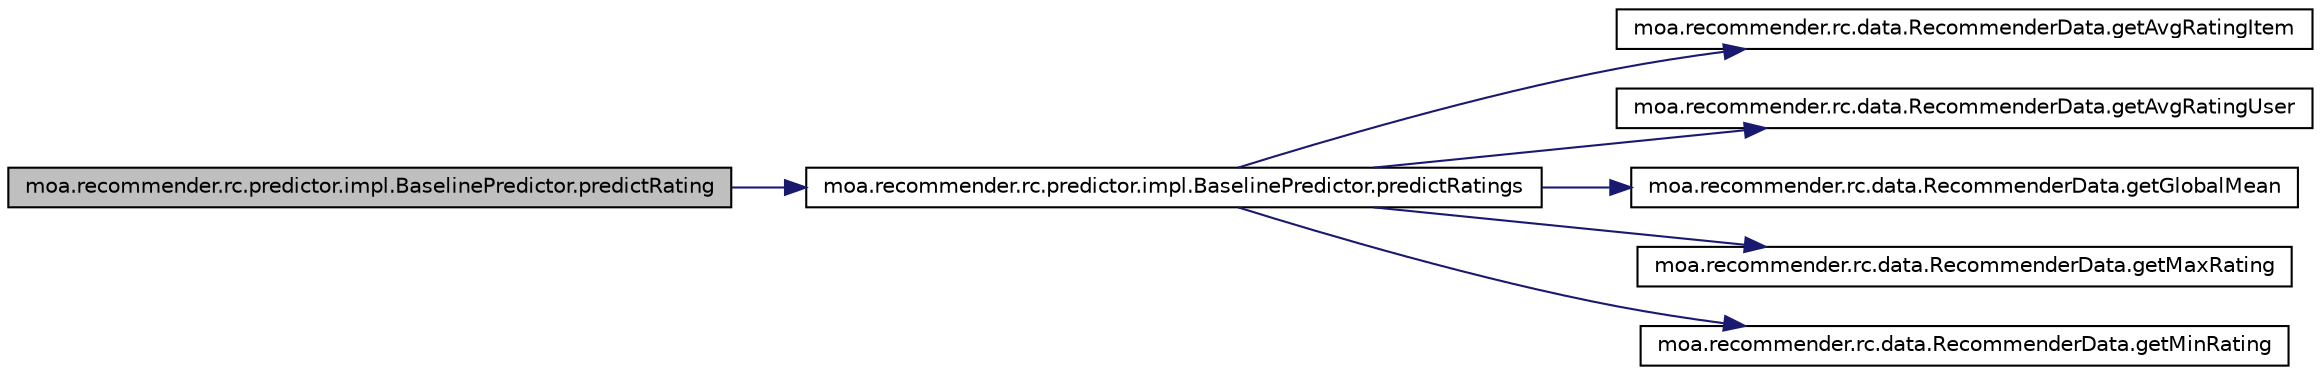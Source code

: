 digraph G
{
  edge [fontname="Helvetica",fontsize="10",labelfontname="Helvetica",labelfontsize="10"];
  node [fontname="Helvetica",fontsize="10",shape=record];
  rankdir=LR;
  Node1 [label="moa.recommender.rc.predictor.impl.BaselinePredictor.predictRating",height=0.2,width=0.4,color="black", fillcolor="grey75", style="filled" fontcolor="black"];
  Node1 -> Node2 [color="midnightblue",fontsize="10",style="solid",fontname="Helvetica"];
  Node2 [label="moa.recommender.rc.predictor.impl.BaselinePredictor.predictRatings",height=0.2,width=0.4,color="black", fillcolor="white", style="filled",URL="$classmoa_1_1recommender_1_1rc_1_1predictor_1_1impl_1_1BaselinePredictor.html#a2023b0270df33c781c99c6c99582c290"];
  Node2 -> Node3 [color="midnightblue",fontsize="10",style="solid",fontname="Helvetica"];
  Node3 [label="moa.recommender.rc.data.RecommenderData.getAvgRatingItem",height=0.2,width=0.4,color="black", fillcolor="white", style="filled",URL="$interfacemoa_1_1recommender_1_1rc_1_1data_1_1RecommenderData.html#a2d5c544699d6c096b8760218104c9ba9"];
  Node2 -> Node4 [color="midnightblue",fontsize="10",style="solid",fontname="Helvetica"];
  Node4 [label="moa.recommender.rc.data.RecommenderData.getAvgRatingUser",height=0.2,width=0.4,color="black", fillcolor="white", style="filled",URL="$interfacemoa_1_1recommender_1_1rc_1_1data_1_1RecommenderData.html#aa8425ba02942abfe786a447e01293746"];
  Node2 -> Node5 [color="midnightblue",fontsize="10",style="solid",fontname="Helvetica"];
  Node5 [label="moa.recommender.rc.data.RecommenderData.getGlobalMean",height=0.2,width=0.4,color="black", fillcolor="white", style="filled",URL="$interfacemoa_1_1recommender_1_1rc_1_1data_1_1RecommenderData.html#a38a33b5a06e9f3380bcd7443cd401d15"];
  Node2 -> Node6 [color="midnightblue",fontsize="10",style="solid",fontname="Helvetica"];
  Node6 [label="moa.recommender.rc.data.RecommenderData.getMaxRating",height=0.2,width=0.4,color="black", fillcolor="white", style="filled",URL="$interfacemoa_1_1recommender_1_1rc_1_1data_1_1RecommenderData.html#aef2c84df730cf4fd46386103cd73d682"];
  Node2 -> Node7 [color="midnightblue",fontsize="10",style="solid",fontname="Helvetica"];
  Node7 [label="moa.recommender.rc.data.RecommenderData.getMinRating",height=0.2,width=0.4,color="black", fillcolor="white", style="filled",URL="$interfacemoa_1_1recommender_1_1rc_1_1data_1_1RecommenderData.html#af4da55520b3f88b53cb7a490426e16c2"];
}
